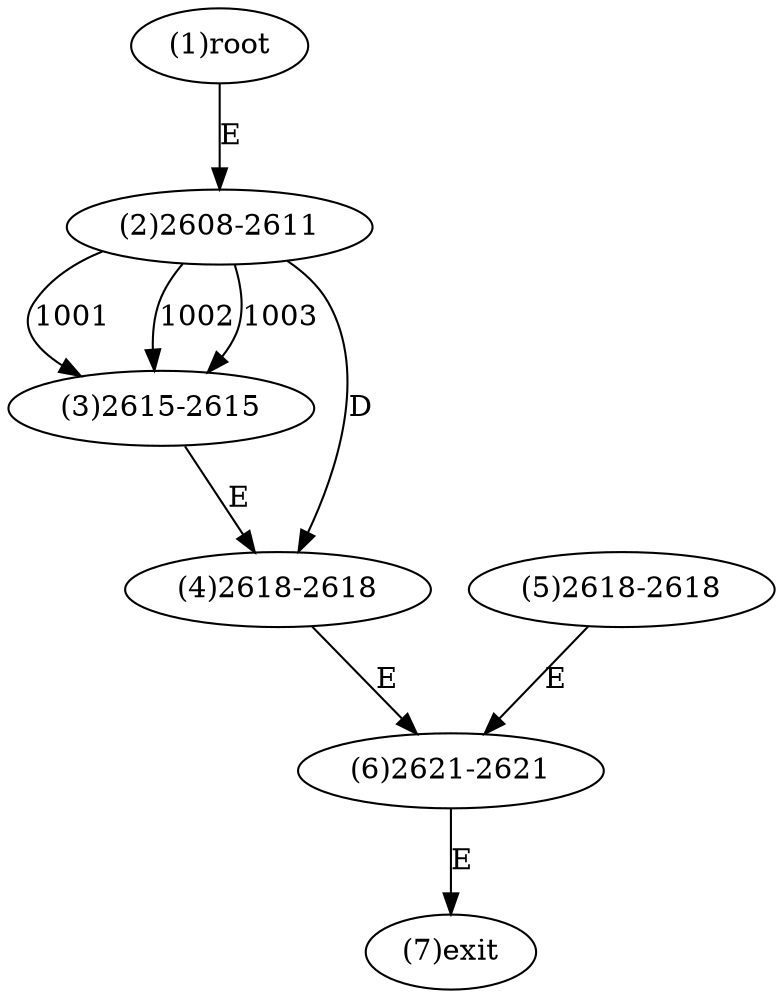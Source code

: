 digraph "" { 
1[ label="(1)root"];
2[ label="(2)2608-2611"];
3[ label="(3)2615-2615"];
4[ label="(4)2618-2618"];
5[ label="(5)2618-2618"];
6[ label="(6)2621-2621"];
7[ label="(7)exit"];
1->2[ label="E"];
2->3[ label="1001"];
2->3[ label="1002"];
2->3[ label="1003"];
2->4[ label="D"];
3->4[ label="E"];
4->6[ label="E"];
5->6[ label="E"];
6->7[ label="E"];
}